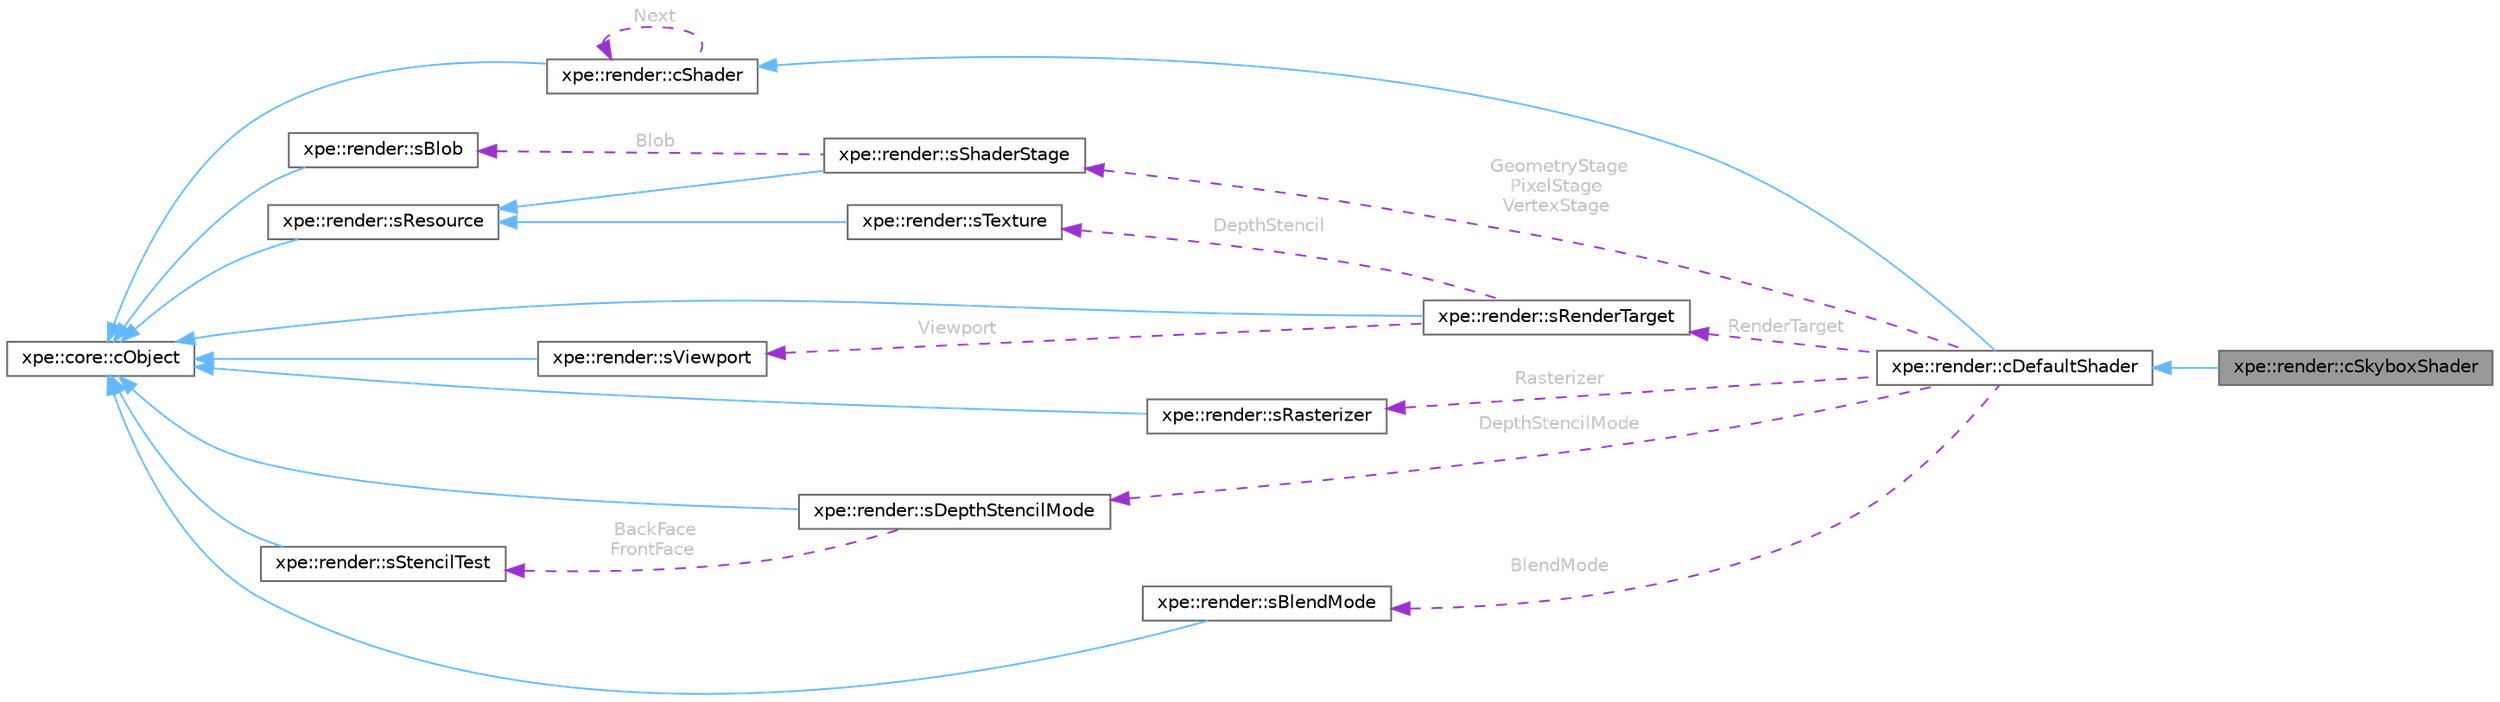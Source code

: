 digraph "xpe::render::cSkyboxShader"
{
 // LATEX_PDF_SIZE
  bgcolor="transparent";
  edge [fontname=Helvetica,fontsize=10,labelfontname=Helvetica,labelfontsize=10];
  node [fontname=Helvetica,fontsize=10,shape=box,height=0.2,width=0.4];
  rankdir="LR";
  Node1 [id="Node000001",label="xpe::render::cSkyboxShader",height=0.2,width=0.4,color="gray40", fillcolor="grey60", style="filled", fontcolor="black",tooltip=" "];
  Node2 -> Node1 [id="edge70_Node000001_Node000002",dir="back",color="steelblue1",style="solid",tooltip=" "];
  Node2 [id="Node000002",label="xpe::render::cDefaultShader",height=0.2,width=0.4,color="gray40", fillcolor="white", style="filled",URL="$classxpe_1_1render_1_1c_default_shader.html",tooltip=" "];
  Node3 -> Node2 [id="edge71_Node000002_Node000003",dir="back",color="steelblue1",style="solid",tooltip=" "];
  Node3 [id="Node000003",label="xpe::render::cShader",height=0.2,width=0.4,color="gray40", fillcolor="white", style="filled",URL="$classxpe_1_1render_1_1c_shader.html",tooltip=" "];
  Node4 -> Node3 [id="edge72_Node000003_Node000004",dir="back",color="steelblue1",style="solid",tooltip=" "];
  Node4 [id="Node000004",label="xpe::core::cObject",height=0.2,width=0.4,color="gray40", fillcolor="white", style="filled",URL="$classxpe_1_1core_1_1c_object.html",tooltip=" "];
  Node3 -> Node3 [id="edge73_Node000003_Node000003",dir="back",color="darkorchid3",style="dashed",tooltip=" ",label=" Next",fontcolor="grey" ];
  Node5 -> Node2 [id="edge74_Node000002_Node000005",dir="back",color="darkorchid3",style="dashed",tooltip=" ",label=" GeometryStage\nPixelStage\nVertexStage",fontcolor="grey" ];
  Node5 [id="Node000005",label="xpe::render::sShaderStage",height=0.2,width=0.4,color="gray40", fillcolor="white", style="filled",URL="$structxpe_1_1render_1_1s_shader_stage.html",tooltip=" "];
  Node6 -> Node5 [id="edge75_Node000005_Node000006",dir="back",color="steelblue1",style="solid",tooltip=" "];
  Node6 [id="Node000006",label="xpe::render::sResource",height=0.2,width=0.4,color="gray40", fillcolor="white", style="filled",URL="$structxpe_1_1render_1_1s_resource.html",tooltip=" "];
  Node4 -> Node6 [id="edge76_Node000006_Node000004",dir="back",color="steelblue1",style="solid",tooltip=" "];
  Node7 -> Node5 [id="edge77_Node000005_Node000007",dir="back",color="darkorchid3",style="dashed",tooltip=" ",label=" Blob",fontcolor="grey" ];
  Node7 [id="Node000007",label="xpe::render::sBlob",height=0.2,width=0.4,color="gray40", fillcolor="white", style="filled",URL="$structxpe_1_1render_1_1s_blob.html",tooltip=" "];
  Node4 -> Node7 [id="edge78_Node000007_Node000004",dir="back",color="steelblue1",style="solid",tooltip=" "];
  Node8 -> Node2 [id="edge79_Node000002_Node000008",dir="back",color="darkorchid3",style="dashed",tooltip=" ",label=" RenderTarget",fontcolor="grey" ];
  Node8 [id="Node000008",label="xpe::render::sRenderTarget",height=0.2,width=0.4,color="gray40", fillcolor="white", style="filled",URL="$structxpe_1_1render_1_1s_render_target.html",tooltip=" "];
  Node4 -> Node8 [id="edge80_Node000008_Node000004",dir="back",color="steelblue1",style="solid",tooltip=" "];
  Node9 -> Node8 [id="edge81_Node000008_Node000009",dir="back",color="darkorchid3",style="dashed",tooltip=" ",label=" DepthStencil",fontcolor="grey" ];
  Node9 [id="Node000009",label="xpe::render::sTexture",height=0.2,width=0.4,color="gray40", fillcolor="white", style="filled",URL="$structxpe_1_1render_1_1s_texture.html",tooltip=" "];
  Node6 -> Node9 [id="edge82_Node000009_Node000006",dir="back",color="steelblue1",style="solid",tooltip=" "];
  Node10 -> Node8 [id="edge83_Node000008_Node000010",dir="back",color="darkorchid3",style="dashed",tooltip=" ",label=" Viewport",fontcolor="grey" ];
  Node10 [id="Node000010",label="xpe::render::sViewport",height=0.2,width=0.4,color="gray40", fillcolor="white", style="filled",URL="$structxpe_1_1render_1_1s_viewport.html",tooltip=" "];
  Node4 -> Node10 [id="edge84_Node000010_Node000004",dir="back",color="steelblue1",style="solid",tooltip=" "];
  Node11 -> Node2 [id="edge85_Node000002_Node000011",dir="back",color="darkorchid3",style="dashed",tooltip=" ",label=" Rasterizer",fontcolor="grey" ];
  Node11 [id="Node000011",label="xpe::render::sRasterizer",height=0.2,width=0.4,color="gray40", fillcolor="white", style="filled",URL="$structxpe_1_1render_1_1s_rasterizer.html",tooltip=" "];
  Node4 -> Node11 [id="edge86_Node000011_Node000004",dir="back",color="steelblue1",style="solid",tooltip=" "];
  Node12 -> Node2 [id="edge87_Node000002_Node000012",dir="back",color="darkorchid3",style="dashed",tooltip=" ",label=" DepthStencilMode",fontcolor="grey" ];
  Node12 [id="Node000012",label="xpe::render::sDepthStencilMode",height=0.2,width=0.4,color="gray40", fillcolor="white", style="filled",URL="$structxpe_1_1render_1_1s_depth_stencil_mode.html",tooltip=" "];
  Node4 -> Node12 [id="edge88_Node000012_Node000004",dir="back",color="steelblue1",style="solid",tooltip=" "];
  Node13 -> Node12 [id="edge89_Node000012_Node000013",dir="back",color="darkorchid3",style="dashed",tooltip=" ",label=" BackFace\nFrontFace",fontcolor="grey" ];
  Node13 [id="Node000013",label="xpe::render::sStencilTest",height=0.2,width=0.4,color="gray40", fillcolor="white", style="filled",URL="$structxpe_1_1render_1_1s_stencil_test.html",tooltip=" "];
  Node4 -> Node13 [id="edge90_Node000013_Node000004",dir="back",color="steelblue1",style="solid",tooltip=" "];
  Node14 -> Node2 [id="edge91_Node000002_Node000014",dir="back",color="darkorchid3",style="dashed",tooltip=" ",label=" BlendMode",fontcolor="grey" ];
  Node14 [id="Node000014",label="xpe::render::sBlendMode",height=0.2,width=0.4,color="gray40", fillcolor="white", style="filled",URL="$structxpe_1_1render_1_1s_blend_mode.html",tooltip=" "];
  Node4 -> Node14 [id="edge92_Node000014_Node000004",dir="back",color="steelblue1",style="solid",tooltip=" "];
}
